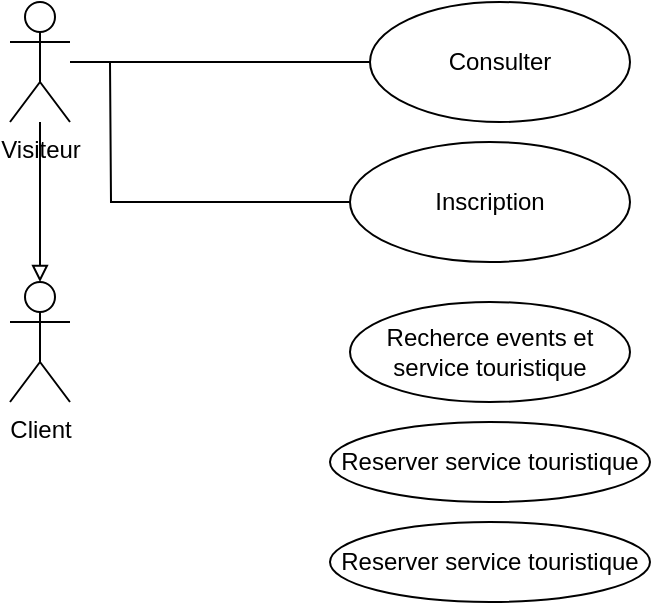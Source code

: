 <mxfile version="23.0.2" type="github">
  <diagram name="Page-1" id="P7TLeiTiltHmnGCo5MTN">
    <mxGraphModel dx="1114" dy="604" grid="1" gridSize="10" guides="1" tooltips="1" connect="1" arrows="1" fold="1" page="1" pageScale="1" pageWidth="827" pageHeight="1169" math="0" shadow="0">
      <root>
        <mxCell id="0" />
        <mxCell id="1" parent="0" />
        <mxCell id="sqn5vPOxeCrrnbe9mnzl-3" value="" style="edgeStyle=orthogonalEdgeStyle;rounded=0;orthogonalLoop=1;jettySize=auto;html=1;endArrow=block;endFill=0;" edge="1" parent="1" source="sqn5vPOxeCrrnbe9mnzl-1" target="sqn5vPOxeCrrnbe9mnzl-2">
          <mxGeometry relative="1" as="geometry" />
        </mxCell>
        <mxCell id="sqn5vPOxeCrrnbe9mnzl-5" style="edgeStyle=orthogonalEdgeStyle;rounded=0;orthogonalLoop=1;jettySize=auto;html=1;entryX=0;entryY=0.5;entryDx=0;entryDy=0;endArrow=none;endFill=0;" edge="1" parent="1" source="sqn5vPOxeCrrnbe9mnzl-1" target="sqn5vPOxeCrrnbe9mnzl-4">
          <mxGeometry relative="1" as="geometry" />
        </mxCell>
        <mxCell id="sqn5vPOxeCrrnbe9mnzl-1" value="Visiteur" style="shape=umlActor;verticalLabelPosition=bottom;verticalAlign=top;html=1;outlineConnect=0;fillStyle=auto;" vertex="1" parent="1">
          <mxGeometry x="80" y="50" width="30" height="60" as="geometry" />
        </mxCell>
        <mxCell id="sqn5vPOxeCrrnbe9mnzl-2" value="Client" style="shape=umlActor;verticalLabelPosition=bottom;verticalAlign=top;html=1;outlineConnect=0;fillStyle=auto;" vertex="1" parent="1">
          <mxGeometry x="80" y="190" width="30" height="60" as="geometry" />
        </mxCell>
        <mxCell id="sqn5vPOxeCrrnbe9mnzl-4" value="Consulter" style="ellipse;whiteSpace=wrap;html=1;" vertex="1" parent="1">
          <mxGeometry x="260" y="50" width="130" height="60" as="geometry" />
        </mxCell>
        <mxCell id="sqn5vPOxeCrrnbe9mnzl-10" style="edgeStyle=orthogonalEdgeStyle;rounded=0;orthogonalLoop=1;jettySize=auto;html=1;endArrow=none;endFill=0;" edge="1" parent="1" source="sqn5vPOxeCrrnbe9mnzl-8">
          <mxGeometry relative="1" as="geometry">
            <mxPoint x="130" y="80" as="targetPoint" />
          </mxGeometry>
        </mxCell>
        <mxCell id="sqn5vPOxeCrrnbe9mnzl-8" value="Inscription" style="ellipse;whiteSpace=wrap;html=1;" vertex="1" parent="1">
          <mxGeometry x="250" y="120" width="140" height="60" as="geometry" />
        </mxCell>
        <mxCell id="sqn5vPOxeCrrnbe9mnzl-11" value="Recherce events et service touristique" style="ellipse;whiteSpace=wrap;html=1;" vertex="1" parent="1">
          <mxGeometry x="250" y="200" width="140" height="50" as="geometry" />
        </mxCell>
        <mxCell id="sqn5vPOxeCrrnbe9mnzl-13" value="Reserver service touristique" style="ellipse;whiteSpace=wrap;html=1;" vertex="1" parent="1">
          <mxGeometry x="240" y="260" width="160" height="40" as="geometry" />
        </mxCell>
        <mxCell id="sqn5vPOxeCrrnbe9mnzl-14" value="Reserver service touristique" style="ellipse;whiteSpace=wrap;html=1;" vertex="1" parent="1">
          <mxGeometry x="240" y="310" width="160" height="40" as="geometry" />
        </mxCell>
      </root>
    </mxGraphModel>
  </diagram>
</mxfile>
